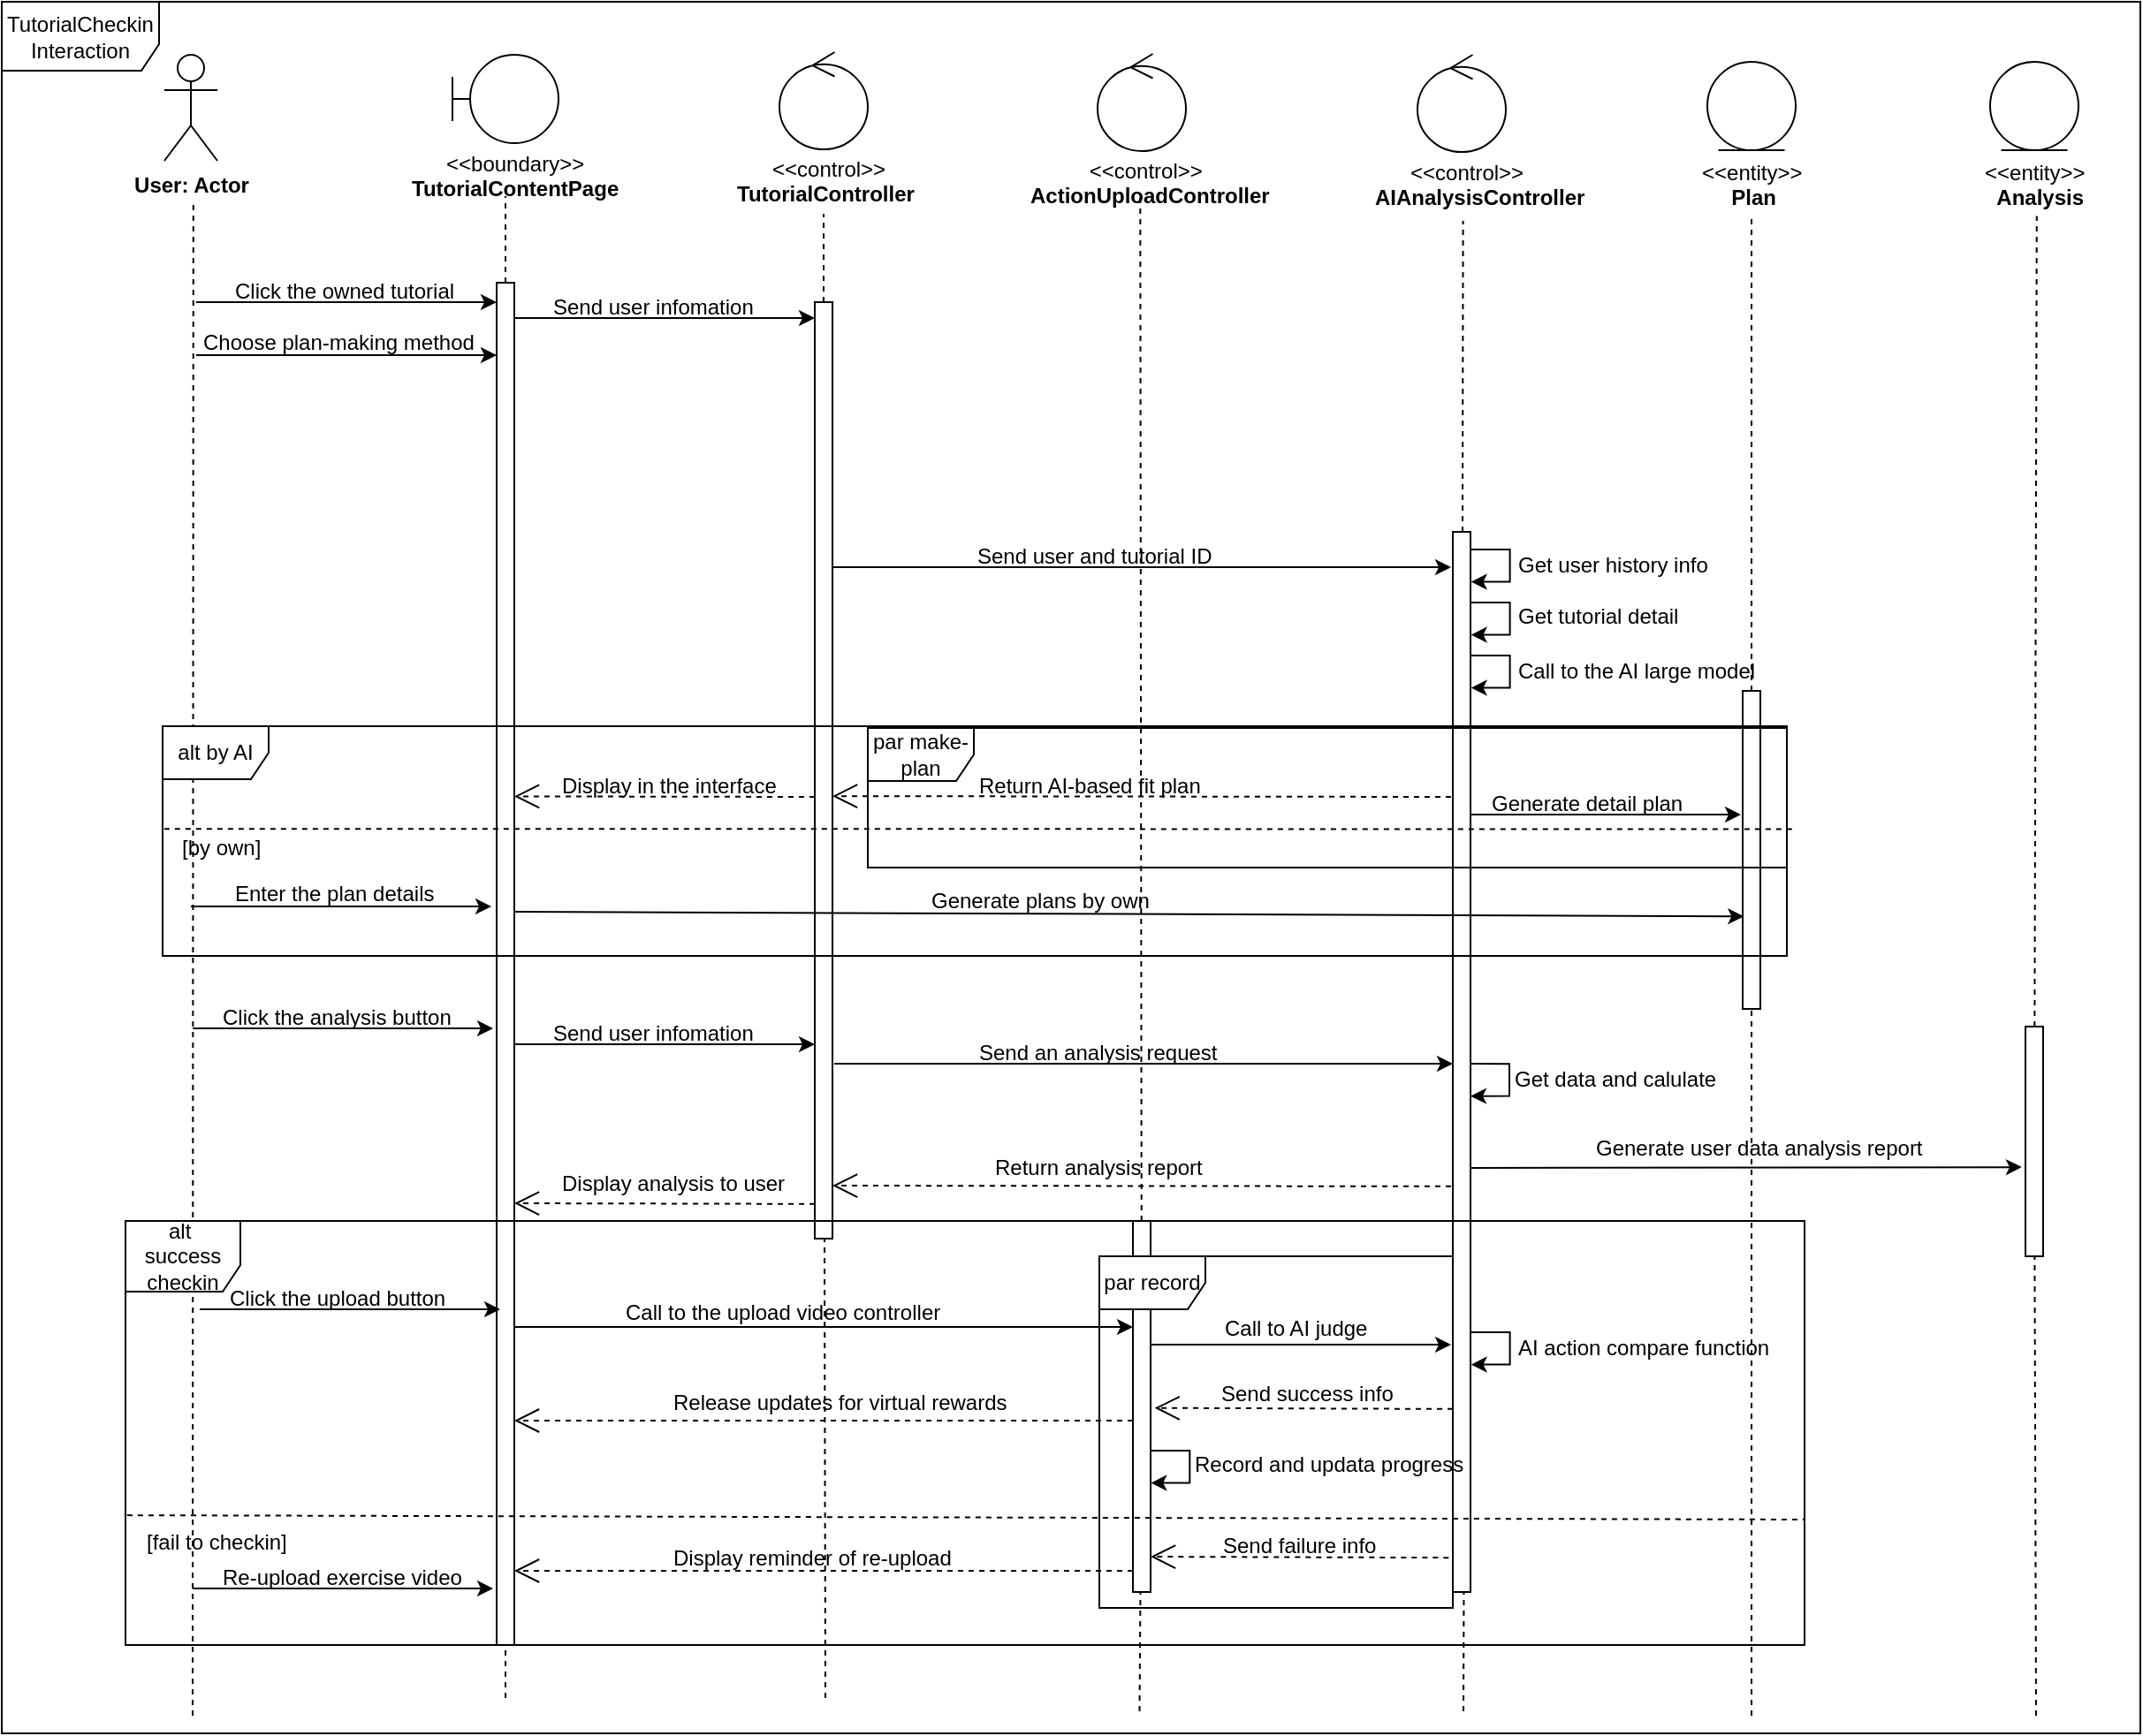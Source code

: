 <mxfile version="24.8.4">
  <diagram name="第 1 页" id="MaPWvrrAlnJHsjXiaG7-">
    <mxGraphModel dx="2345" dy="1810" grid="1" gridSize="10" guides="1" tooltips="1" connect="1" arrows="1" fold="1" page="1" pageScale="1" pageWidth="827" pageHeight="1169" math="0" shadow="0">
      <root>
        <mxCell id="0" />
        <mxCell id="1" parent="0" />
        <mxCell id="HLBeFbxGgxuQ4I423yTP-1" value="&lt;b&gt;User: Actor&lt;/b&gt;" style="shape=umlActor;verticalLabelPosition=bottom;verticalAlign=top;html=1;" vertex="1" parent="1">
          <mxGeometry x="92" y="110" width="30" height="60" as="geometry" />
        </mxCell>
        <mxCell id="HLBeFbxGgxuQ4I423yTP-3" value="" style="shape=umlBoundary;whiteSpace=wrap;html=1;" vertex="1" parent="1">
          <mxGeometry x="255" y="110" width="60" height="50" as="geometry" />
        </mxCell>
        <mxCell id="HLBeFbxGgxuQ4I423yTP-4" value="&lt;div style=&quot;text-align: center;&quot;&gt;&lt;span style=&quot;font-weight: normal;&quot;&gt;&amp;lt;&amp;lt;boundary&amp;gt;&amp;gt;&lt;/span&gt;&lt;/div&gt;&lt;span style=&quot;color: rgb(0, 0, 0); font-family: Helvetica; font-style: normal; font-variant-ligatures: normal; font-variant-caps: normal; letter-spacing: normal; orphans: 2; text-align: center; text-indent: 0px; text-transform: none; widows: 2; word-spacing: 0px; -webkit-text-stroke-width: 0px; white-space: normal; text-decoration-thickness: initial; text-decoration-style: initial; text-decoration-color: initial; float: none; font-size: 12px; display: inline !important;&quot;&gt;&lt;font style=&quot;font-size: 12px;&quot;&gt;TutorialContentPage&lt;/font&gt;&lt;/span&gt;" style="text;whiteSpace=wrap;html=1;fontStyle=1;fontSize=12;" vertex="1" parent="1">
          <mxGeometry x="230" y="157.5" width="110" height="20" as="geometry" />
        </mxCell>
        <mxCell id="HLBeFbxGgxuQ4I423yTP-5" value="&lt;div&gt;&lt;span style=&quot;color: rgb(0, 0, 0); font-family: Helvetica; font-style: normal; font-variant-ligatures: normal; font-variant-caps: normal; letter-spacing: normal; orphans: 2; text-align: center; text-indent: 0px; text-transform: none; widows: 2; word-spacing: 0px; -webkit-text-stroke-width: 0px; white-space: normal; text-decoration-thickness: initial; text-decoration-style: initial; text-decoration-color: initial; float: none; font-size: 12px; display: inline !important; font-weight: normal;&quot;&gt;&lt;font style=&quot;font-size: 12px;&quot;&gt;&amp;nbsp; &amp;nbsp; &amp;nbsp; &amp;lt;&amp;lt;control&amp;gt;&amp;gt;&lt;/font&gt;&lt;/span&gt;&lt;/div&gt;&lt;span style=&quot;color: rgb(0, 0, 0); font-family: Helvetica; font-style: normal; font-variant-ligatures: normal; font-variant-caps: normal; letter-spacing: normal; orphans: 2; text-align: center; text-indent: 0px; text-transform: none; widows: 2; word-spacing: 0px; -webkit-text-stroke-width: 0px; white-space: normal; text-decoration-thickness: initial; text-decoration-style: initial; text-decoration-color: initial; float: none; font-size: 12px; display: inline !important;&quot;&gt;&lt;font style=&quot;font-size: 12px;&quot;&gt;TutorialController&lt;/font&gt;&lt;/span&gt;" style="text;whiteSpace=wrap;html=1;fontStyle=1;fontSize=12;" vertex="1" parent="1">
          <mxGeometry x="414" y="161" width="110" height="20" as="geometry" />
        </mxCell>
        <mxCell id="HLBeFbxGgxuQ4I423yTP-6" value="" style="ellipse;shape=umlControl;whiteSpace=wrap;html=1;" vertex="1" parent="1">
          <mxGeometry x="440" y="108.5" width="50" height="55" as="geometry" />
        </mxCell>
        <mxCell id="HLBeFbxGgxuQ4I423yTP-7" value="" style="ellipse;shape=umlEntity;whiteSpace=wrap;html=1;" vertex="1" parent="1">
          <mxGeometry x="965" y="114" width="50" height="50" as="geometry" />
        </mxCell>
        <mxCell id="HLBeFbxGgxuQ4I423yTP-8" value="&lt;div style=&quot;text-align: center;&quot;&gt;&lt;span style=&quot;font-weight: normal;&quot;&gt;&amp;lt;&amp;lt;entity&amp;gt;&amp;gt;&lt;/span&gt;&lt;/div&gt;&lt;span style=&quot;color: rgb(0, 0, 0); font-family: Helvetica; font-style: normal; font-variant-ligatures: normal; font-variant-caps: normal; letter-spacing: normal; orphans: 2; text-align: center; text-indent: 0px; text-transform: none; widows: 2; word-spacing: 0px; -webkit-text-stroke-width: 0px; white-space: normal; text-decoration-thickness: initial; text-decoration-style: initial; text-decoration-color: initial; float: none; font-size: 12px; display: inline !important;&quot;&gt;&lt;font style=&quot;font-size: 12px;&quot;&gt;&amp;nbsp; &amp;nbsp; &amp;nbsp;Plan&lt;/font&gt;&lt;/span&gt;" style="text;whiteSpace=wrap;html=1;fontStyle=1;fontSize=12;" vertex="1" parent="1">
          <mxGeometry x="960" y="163" width="117" height="20" as="geometry" />
        </mxCell>
        <mxCell id="HLBeFbxGgxuQ4I423yTP-9" value="" style="ellipse;shape=umlEntity;whiteSpace=wrap;html=1;" vertex="1" parent="1">
          <mxGeometry x="1125" y="114" width="50" height="50" as="geometry" />
        </mxCell>
        <mxCell id="HLBeFbxGgxuQ4I423yTP-10" value="&lt;div style=&quot;text-align: center;&quot;&gt;&lt;span style=&quot;font-weight: normal;&quot;&gt;&amp;nbsp; &amp;nbsp;&amp;lt;&amp;lt;entity&amp;gt;&amp;gt;&lt;/span&gt;&lt;/div&gt;&lt;span style=&quot;color: rgb(0, 0, 0); font-family: Helvetica; font-style: normal; font-variant-ligatures: normal; font-variant-caps: normal; letter-spacing: normal; orphans: 2; text-align: center; text-indent: 0px; text-transform: none; widows: 2; word-spacing: 0px; -webkit-text-stroke-width: 0px; white-space: normal; text-decoration-thickness: initial; text-decoration-style: initial; text-decoration-color: initial; float: none; font-size: 12px; display: inline !important;&quot;&gt;&lt;font style=&quot;font-size: 12px;&quot;&gt;&amp;nbsp; &amp;nbsp; &amp;nbsp;Analysis&lt;/font&gt;&lt;/span&gt;" style="text;whiteSpace=wrap;html=1;fontStyle=1;fontSize=12;" vertex="1" parent="1">
          <mxGeometry x="1110" y="163" width="80" height="41" as="geometry" />
        </mxCell>
        <mxCell id="HLBeFbxGgxuQ4I423yTP-12" value="&lt;div&gt;&lt;span style=&quot;color: rgb(0, 0, 0); font-family: Helvetica; font-style: normal; font-variant-ligatures: normal; font-variant-caps: normal; letter-spacing: normal; orphans: 2; text-align: center; text-indent: 0px; text-transform: none; widows: 2; word-spacing: 0px; -webkit-text-stroke-width: 0px; white-space: normal; text-decoration-thickness: initial; text-decoration-style: initial; text-decoration-color: initial; float: none; font-size: 12px; display: inline !important; font-weight: normal;&quot;&gt;&lt;font style=&quot;font-size: 12px;&quot;&gt;&amp;nbsp; &amp;nbsp; &amp;nbsp; &amp;lt;&amp;lt;control&amp;gt;&amp;gt;&lt;/font&gt;&lt;/span&gt;&lt;/div&gt;&lt;b style=&quot;text-align: center;&quot;&gt;AIAnalysisController&lt;/b&gt;&lt;div&gt;&lt;b style=&quot;text-align: center;&quot;&gt;&lt;br&gt;&lt;/b&gt;&lt;/div&gt;" style="text;whiteSpace=wrap;html=1;fontStyle=1;fontSize=12;" vertex="1" parent="1">
          <mxGeometry x="775" y="162.5" width="110" height="20" as="geometry" />
        </mxCell>
        <mxCell id="HLBeFbxGgxuQ4I423yTP-13" value="" style="ellipse;shape=umlControl;whiteSpace=wrap;html=1;" vertex="1" parent="1">
          <mxGeometry x="801" y="110" width="50" height="55" as="geometry" />
        </mxCell>
        <mxCell id="HLBeFbxGgxuQ4I423yTP-16" value="&lt;div&gt;&lt;span style=&quot;color: rgb(0, 0, 0); font-family: Helvetica; font-style: normal; font-variant-ligatures: normal; font-variant-caps: normal; letter-spacing: normal; orphans: 2; text-align: center; text-indent: 0px; text-transform: none; widows: 2; word-spacing: 0px; -webkit-text-stroke-width: 0px; white-space: normal; text-decoration-thickness: initial; text-decoration-style: initial; text-decoration-color: initial; float: none; font-size: 12px; display: inline !important; font-weight: normal;&quot;&gt;&lt;font style=&quot;font-size: 12px;&quot;&gt;&amp;nbsp; &amp;nbsp; &amp;nbsp; &amp;nbsp; &amp;nbsp; &amp;lt;&amp;lt;control&amp;gt;&amp;gt;&lt;/font&gt;&lt;/span&gt;&lt;/div&gt;&lt;b style=&quot;text-align: center;&quot;&gt;ActionUploadController&lt;/b&gt;&lt;div&gt;&lt;b style=&quot;text-align: center;&quot;&gt;&lt;br&gt;&lt;/b&gt;&lt;/div&gt;" style="text;whiteSpace=wrap;html=1;fontStyle=1;fontSize=12;" vertex="1" parent="1">
          <mxGeometry x="580" y="162" width="110" height="20" as="geometry" />
        </mxCell>
        <mxCell id="HLBeFbxGgxuQ4I423yTP-17" value="" style="ellipse;shape=umlControl;whiteSpace=wrap;html=1;" vertex="1" parent="1">
          <mxGeometry x="620" y="109.5" width="50" height="55" as="geometry" />
        </mxCell>
        <mxCell id="HLBeFbxGgxuQ4I423yTP-18" value="" style="endArrow=none;dashed=1;html=1;rounded=0;" edge="1" parent="1">
          <mxGeometry width="50" height="50" relative="1" as="geometry">
            <mxPoint x="108" y="1050" as="sourcePoint" />
            <mxPoint x="108.4" y="192.5" as="targetPoint" />
          </mxGeometry>
        </mxCell>
        <mxCell id="HLBeFbxGgxuQ4I423yTP-19" value="" style="endArrow=none;dashed=1;html=1;rounded=0;" edge="1" parent="1" source="HLBeFbxGgxuQ4I423yTP-22">
          <mxGeometry width="50" height="50" relative="1" as="geometry">
            <mxPoint x="283.6" y="701.5" as="sourcePoint" />
            <mxPoint x="285" y="190" as="targetPoint" />
          </mxGeometry>
        </mxCell>
        <mxCell id="HLBeFbxGgxuQ4I423yTP-20" value="" style="endArrow=classic;html=1;rounded=0;" edge="1" parent="1">
          <mxGeometry width="50" height="50" relative="1" as="geometry">
            <mxPoint x="110" y="250.0" as="sourcePoint" />
            <mxPoint x="280" y="250" as="targetPoint" />
          </mxGeometry>
        </mxCell>
        <mxCell id="HLBeFbxGgxuQ4I423yTP-21" value="&lt;div style=&quot;text-align: center;&quot;&gt;&lt;span style=&quot;font-weight: 400;&quot;&gt;Click the owned tutorial&lt;/span&gt;&lt;/div&gt;" style="text;whiteSpace=wrap;html=1;fontStyle=1;fontSize=12;" vertex="1" parent="1">
          <mxGeometry x="130" y="230" width="130" height="20" as="geometry" />
        </mxCell>
        <mxCell id="HLBeFbxGgxuQ4I423yTP-23" value="" style="endArrow=none;dashed=1;html=1;rounded=0;" edge="1" parent="1" target="HLBeFbxGgxuQ4I423yTP-22">
          <mxGeometry width="50" height="50" relative="1" as="geometry">
            <mxPoint x="285" y="1040" as="sourcePoint" />
            <mxPoint x="286.4" y="194" as="targetPoint" />
          </mxGeometry>
        </mxCell>
        <mxCell id="HLBeFbxGgxuQ4I423yTP-22" value="" style="rounded=0;whiteSpace=wrap;html=1;direction=south;" vertex="1" parent="1">
          <mxGeometry x="280" y="239" width="10" height="771" as="geometry" />
        </mxCell>
        <mxCell id="HLBeFbxGgxuQ4I423yTP-24" value="" style="endArrow=classic;html=1;rounded=0;" edge="1" parent="1">
          <mxGeometry width="50" height="50" relative="1" as="geometry">
            <mxPoint x="110" y="280" as="sourcePoint" />
            <mxPoint x="280" y="280" as="targetPoint" />
          </mxGeometry>
        </mxCell>
        <mxCell id="HLBeFbxGgxuQ4I423yTP-25" value="&lt;div style=&quot;text-align: center;&quot;&gt;&lt;span style=&quot;font-weight: 400;&quot;&gt;Choose plan-making method&lt;/span&gt;&lt;/div&gt;" style="text;whiteSpace=wrap;html=1;fontStyle=1;fontSize=12;" vertex="1" parent="1">
          <mxGeometry x="112" y="259" width="170" height="20" as="geometry" />
        </mxCell>
        <mxCell id="HLBeFbxGgxuQ4I423yTP-26" value="" style="endArrow=classic;html=1;rounded=0;" edge="1" parent="1">
          <mxGeometry width="50" height="50" relative="1" as="geometry">
            <mxPoint x="290" y="259" as="sourcePoint" />
            <mxPoint x="460" y="259" as="targetPoint" />
          </mxGeometry>
        </mxCell>
        <mxCell id="HLBeFbxGgxuQ4I423yTP-27" value="&lt;div style=&quot;text-align: center;&quot;&gt;&lt;span style=&quot;font-weight: 400;&quot;&gt;Send user infomation&lt;/span&gt;&lt;/div&gt;" style="text;whiteSpace=wrap;html=1;fontStyle=1;fontSize=12;" vertex="1" parent="1">
          <mxGeometry x="310" y="239" width="130" height="20" as="geometry" />
        </mxCell>
        <mxCell id="HLBeFbxGgxuQ4I423yTP-28" value="" style="endArrow=none;dashed=1;html=1;rounded=0;" edge="1" parent="1" source="HLBeFbxGgxuQ4I423yTP-29">
          <mxGeometry width="50" height="50" relative="1" as="geometry">
            <mxPoint x="466" y="700" as="sourcePoint" />
            <mxPoint x="465" y="200" as="targetPoint" />
          </mxGeometry>
        </mxCell>
        <mxCell id="HLBeFbxGgxuQ4I423yTP-30" value="" style="endArrow=none;dashed=1;html=1;rounded=0;" edge="1" parent="1" target="HLBeFbxGgxuQ4I423yTP-29">
          <mxGeometry width="50" height="50" relative="1" as="geometry">
            <mxPoint x="466" y="1040" as="sourcePoint" />
            <mxPoint x="466.4" y="195" as="targetPoint" />
          </mxGeometry>
        </mxCell>
        <mxCell id="HLBeFbxGgxuQ4I423yTP-29" value="" style="rounded=0;whiteSpace=wrap;html=1;direction=south;" vertex="1" parent="1">
          <mxGeometry x="460" y="250" width="10" height="530" as="geometry" />
        </mxCell>
        <mxCell id="HLBeFbxGgxuQ4I423yTP-31" value="" style="endArrow=classic;html=1;rounded=0;" edge="1" parent="1">
          <mxGeometry width="50" height="50" relative="1" as="geometry">
            <mxPoint x="470" y="400" as="sourcePoint" />
            <mxPoint x="820" y="400" as="targetPoint" />
          </mxGeometry>
        </mxCell>
        <mxCell id="HLBeFbxGgxuQ4I423yTP-32" value="&lt;div style=&quot;text-align: center;&quot;&gt;&lt;span style=&quot;font-weight: 400;&quot;&gt;Send user and tutorial ID&lt;/span&gt;&lt;/div&gt;" style="text;whiteSpace=wrap;html=1;fontStyle=1;fontSize=12;" vertex="1" parent="1">
          <mxGeometry x="550" y="380" width="220" height="20" as="geometry" />
        </mxCell>
        <mxCell id="HLBeFbxGgxuQ4I423yTP-33" value="" style="endArrow=none;dashed=1;html=1;rounded=0;" edge="1" parent="1" source="HLBeFbxGgxuQ4I423yTP-34">
          <mxGeometry width="50" height="50" relative="1" as="geometry">
            <mxPoint x="827" y="712" as="sourcePoint" />
            <mxPoint x="826.8" y="204" as="targetPoint" />
          </mxGeometry>
        </mxCell>
        <mxCell id="HLBeFbxGgxuQ4I423yTP-35" value="" style="endArrow=none;dashed=1;html=1;rounded=0;" edge="1" parent="1" target="HLBeFbxGgxuQ4I423yTP-34">
          <mxGeometry width="50" height="50" relative="1" as="geometry">
            <mxPoint x="827" y="712" as="sourcePoint" />
            <mxPoint x="826.8" y="204" as="targetPoint" />
          </mxGeometry>
        </mxCell>
        <mxCell id="HLBeFbxGgxuQ4I423yTP-34" value="" style="rounded=0;whiteSpace=wrap;html=1;direction=south;" vertex="1" parent="1">
          <mxGeometry x="821" y="380" width="10" height="600" as="geometry" />
        </mxCell>
        <mxCell id="HLBeFbxGgxuQ4I423yTP-36" value="" style="endArrow=classic;html=1;rounded=0;edgeStyle=orthogonalEdgeStyle;" edge="1" parent="1">
          <mxGeometry width="50" height="50" relative="1" as="geometry">
            <mxPoint x="831" y="390.01" as="sourcePoint" />
            <mxPoint x="831.29" y="408.28" as="targetPoint" />
            <Array as="points">
              <mxPoint x="853.29" y="390.28" />
              <mxPoint x="853.29" y="408.28" />
            </Array>
          </mxGeometry>
        </mxCell>
        <mxCell id="HLBeFbxGgxuQ4I423yTP-37" value="" style="endArrow=classic;html=1;rounded=0;edgeStyle=orthogonalEdgeStyle;" edge="1" parent="1">
          <mxGeometry width="50" height="50" relative="1" as="geometry">
            <mxPoint x="831" y="420.01" as="sourcePoint" />
            <mxPoint x="831.29" y="438.28" as="targetPoint" />
            <Array as="points">
              <mxPoint x="853.29" y="420.28" />
              <mxPoint x="853.29" y="438.28" />
            </Array>
          </mxGeometry>
        </mxCell>
        <mxCell id="HLBeFbxGgxuQ4I423yTP-38" value="&lt;div style=&quot;text-align: center;&quot;&gt;&lt;span style=&quot;font-weight: 400;&quot;&gt;Get user history info&lt;/span&gt;&lt;/div&gt;" style="text;whiteSpace=wrap;html=1;fontStyle=1;fontSize=12;" vertex="1" parent="1">
          <mxGeometry x="856" y="385" width="144" height="20" as="geometry" />
        </mxCell>
        <mxCell id="HLBeFbxGgxuQ4I423yTP-39" value="&lt;div style=&quot;text-align: center;&quot;&gt;&lt;span style=&quot;font-weight: 400;&quot;&gt;Get tutorial detail&lt;/span&gt;&lt;/div&gt;" style="text;whiteSpace=wrap;html=1;fontStyle=1;fontSize=12;" vertex="1" parent="1">
          <mxGeometry x="856" y="414" width="144" height="20" as="geometry" />
        </mxCell>
        <mxCell id="HLBeFbxGgxuQ4I423yTP-40" value="" style="endArrow=classic;html=1;rounded=0;edgeStyle=orthogonalEdgeStyle;" edge="1" parent="1">
          <mxGeometry width="50" height="50" relative="1" as="geometry">
            <mxPoint x="831" y="450.01" as="sourcePoint" />
            <mxPoint x="831.29" y="468.28" as="targetPoint" />
            <Array as="points">
              <mxPoint x="853.29" y="450.28" />
              <mxPoint x="853.29" y="468.28" />
            </Array>
          </mxGeometry>
        </mxCell>
        <mxCell id="HLBeFbxGgxuQ4I423yTP-41" value="&lt;div style=&quot;text-align: center;&quot;&gt;&lt;span style=&quot;font-weight: 400;&quot;&gt;Call to the AI large model&lt;/span&gt;&lt;/div&gt;" style="text;whiteSpace=wrap;html=1;fontStyle=1;fontSize=12;" vertex="1" parent="1">
          <mxGeometry x="856" y="445" width="144" height="20" as="geometry" />
        </mxCell>
        <mxCell id="HLBeFbxGgxuQ4I423yTP-42" value="" style="endArrow=none;dashed=1;html=1;rounded=0;" edge="1" parent="1" source="HLBeFbxGgxuQ4I423yTP-43">
          <mxGeometry width="50" height="50" relative="1" as="geometry">
            <mxPoint x="988.6" y="708.75" as="sourcePoint" />
            <mxPoint x="990" y="201" as="targetPoint" />
          </mxGeometry>
        </mxCell>
        <mxCell id="HLBeFbxGgxuQ4I423yTP-44" value="" style="endArrow=none;dashed=1;html=1;rounded=0;" edge="1" parent="1" target="HLBeFbxGgxuQ4I423yTP-43">
          <mxGeometry width="50" height="50" relative="1" as="geometry">
            <mxPoint x="990" y="1050" as="sourcePoint" />
            <mxPoint x="991.4" y="201.25" as="targetPoint" />
          </mxGeometry>
        </mxCell>
        <mxCell id="HLBeFbxGgxuQ4I423yTP-43" value="" style="rounded=0;whiteSpace=wrap;html=1;direction=south;" vertex="1" parent="1">
          <mxGeometry x="985" y="470" width="10" height="180" as="geometry" />
        </mxCell>
        <mxCell id="HLBeFbxGgxuQ4I423yTP-45" value="" style="endArrow=classic;html=1;rounded=0;" edge="1" parent="1">
          <mxGeometry width="50" height="50" relative="1" as="geometry">
            <mxPoint x="831" y="540" as="sourcePoint" />
            <mxPoint x="984" y="540" as="targetPoint" />
          </mxGeometry>
        </mxCell>
        <mxCell id="HLBeFbxGgxuQ4I423yTP-46" value="&lt;div style=&quot;text-align: center;&quot;&gt;&lt;span style=&quot;font-weight: 400;&quot;&gt;Generate detail plan&lt;/span&gt;&lt;/div&gt;" style="text;whiteSpace=wrap;html=1;fontStyle=1;fontSize=12;" vertex="1" parent="1">
          <mxGeometry x="841" y="520" width="144" height="20" as="geometry" />
        </mxCell>
        <mxCell id="HLBeFbxGgxuQ4I423yTP-47" value="" style="endArrow=open;endSize=12;dashed=1;html=1;rounded=0;entryX=1.158;entryY=0.816;entryDx=0;entryDy=0;entryPerimeter=0;" edge="1" parent="1">
          <mxGeometry width="160" relative="1" as="geometry">
            <mxPoint x="820" y="530" as="sourcePoint" />
            <mxPoint x="470" y="529.57" as="targetPoint" />
          </mxGeometry>
        </mxCell>
        <mxCell id="HLBeFbxGgxuQ4I423yTP-48" value="&lt;div style=&quot;text-align: center;&quot;&gt;&lt;span style=&quot;font-weight: 400;&quot;&gt;Return AI-based fit plan&lt;/span&gt;&lt;/div&gt;" style="text;whiteSpace=wrap;html=1;fontStyle=1;fontSize=12;" vertex="1" parent="1">
          <mxGeometry x="551" y="510" width="220" height="20" as="geometry" />
        </mxCell>
        <mxCell id="HLBeFbxGgxuQ4I423yTP-49" value="" style="endArrow=open;endSize=12;dashed=1;html=1;rounded=0;entryX=1.158;entryY=0.816;entryDx=0;entryDy=0;entryPerimeter=0;" edge="1" parent="1">
          <mxGeometry width="160" relative="1" as="geometry">
            <mxPoint x="460" y="530" as="sourcePoint" />
            <mxPoint x="290" y="529.71" as="targetPoint" />
          </mxGeometry>
        </mxCell>
        <mxCell id="HLBeFbxGgxuQ4I423yTP-50" value="&lt;div style=&quot;text-align: center;&quot;&gt;&lt;span style=&quot;font-weight: 400;&quot;&gt;Display in the interface&lt;/span&gt;&lt;/div&gt;" style="text;whiteSpace=wrap;html=1;fontStyle=1;fontSize=12;" vertex="1" parent="1">
          <mxGeometry x="315" y="510" width="220" height="20" as="geometry" />
        </mxCell>
        <mxCell id="HLBeFbxGgxuQ4I423yTP-51" value="&lt;div style=&quot;text-align: center;&quot;&gt;&lt;span style=&quot;font-weight: 400;&quot;&gt;[by own]&lt;/span&gt;&lt;/div&gt;" style="text;whiteSpace=wrap;html=1;fontStyle=1;fontSize=12;" vertex="1" parent="1">
          <mxGeometry x="100" y="545" width="170" height="20" as="geometry" />
        </mxCell>
        <mxCell id="HLBeFbxGgxuQ4I423yTP-52" value="" style="endArrow=classic;html=1;rounded=0;" edge="1" parent="1">
          <mxGeometry width="50" height="50" relative="1" as="geometry">
            <mxPoint x="107" y="592" as="sourcePoint" />
            <mxPoint x="277" y="592" as="targetPoint" />
          </mxGeometry>
        </mxCell>
        <mxCell id="HLBeFbxGgxuQ4I423yTP-54" value="" style="endArrow=classic;html=1;rounded=0;entryX=0.709;entryY=0.933;entryDx=0;entryDy=0;entryPerimeter=0;" edge="1" parent="1" target="HLBeFbxGgxuQ4I423yTP-43">
          <mxGeometry width="50" height="50" relative="1" as="geometry">
            <mxPoint x="290" y="595" as="sourcePoint" />
            <mxPoint x="460" y="595" as="targetPoint" />
          </mxGeometry>
        </mxCell>
        <mxCell id="HLBeFbxGgxuQ4I423yTP-57" value="&lt;div style=&quot;text-align: center;&quot;&gt;&lt;span style=&quot;font-weight: 400;&quot;&gt;Generate plans by own&amp;nbsp;&lt;/span&gt;&lt;/div&gt;" style="text;whiteSpace=wrap;html=1;fontStyle=1;fontSize=12;" vertex="1" parent="1">
          <mxGeometry x="524" y="575" width="220" height="20" as="geometry" />
        </mxCell>
        <mxCell id="HLBeFbxGgxuQ4I423yTP-58" value="alt by AI" style="shape=umlFrame;whiteSpace=wrap;html=1;pointerEvents=0;" vertex="1" parent="1">
          <mxGeometry x="91" y="490" width="919" height="130" as="geometry" />
        </mxCell>
        <mxCell id="HLBeFbxGgxuQ4I423yTP-59" value="" style="endArrow=none;dashed=1;html=1;rounded=0;exitX=0.001;exitY=0.447;exitDx=0;exitDy=0;exitPerimeter=0;entryX=1.004;entryY=0.448;entryDx=0;entryDy=0;entryPerimeter=0;" edge="1" parent="1" source="HLBeFbxGgxuQ4I423yTP-58" target="HLBeFbxGgxuQ4I423yTP-58">
          <mxGeometry width="50" height="50" relative="1" as="geometry">
            <mxPoint x="240" y="500" as="sourcePoint" />
            <mxPoint x="290" y="450" as="targetPoint" />
          </mxGeometry>
        </mxCell>
        <mxCell id="HLBeFbxGgxuQ4I423yTP-60" value="&lt;div style=&quot;text-align: center;&quot;&gt;&lt;span style=&quot;font-weight: 400;&quot;&gt;Enter the plan details&lt;/span&gt;&lt;/div&gt;" style="text;whiteSpace=wrap;html=1;fontStyle=1;fontSize=12;" vertex="1" parent="1">
          <mxGeometry x="130" y="571" width="170" height="20" as="geometry" />
        </mxCell>
        <mxCell id="HLBeFbxGgxuQ4I423yTP-61" value="par make-plan" style="shape=umlFrame;whiteSpace=wrap;html=1;pointerEvents=0;" vertex="1" parent="1">
          <mxGeometry x="490" y="491" width="520" height="79" as="geometry" />
        </mxCell>
        <mxCell id="HLBeFbxGgxuQ4I423yTP-64" value="" style="endArrow=classic;html=1;rounded=0;" edge="1" parent="1">
          <mxGeometry width="50" height="50" relative="1" as="geometry">
            <mxPoint x="108" y="661" as="sourcePoint" />
            <mxPoint x="278" y="661" as="targetPoint" />
          </mxGeometry>
        </mxCell>
        <mxCell id="HLBeFbxGgxuQ4I423yTP-65" value="&lt;div style=&quot;text-align: center;&quot;&gt;&lt;span style=&quot;font-weight: 400;&quot;&gt;Click the analysis button&lt;/span&gt;&lt;/div&gt;" style="text;whiteSpace=wrap;html=1;fontStyle=1;fontSize=12;" vertex="1" parent="1">
          <mxGeometry x="123" y="641" width="140" height="20" as="geometry" />
        </mxCell>
        <mxCell id="HLBeFbxGgxuQ4I423yTP-67" value="" style="endArrow=classic;html=1;rounded=0;" edge="1" parent="1">
          <mxGeometry width="50" height="50" relative="1" as="geometry">
            <mxPoint x="290" y="670" as="sourcePoint" />
            <mxPoint x="460" y="670" as="targetPoint" />
          </mxGeometry>
        </mxCell>
        <mxCell id="HLBeFbxGgxuQ4I423yTP-68" value="&lt;div style=&quot;text-align: center;&quot;&gt;&lt;span style=&quot;font-weight: 400;&quot;&gt;Send user infomation&lt;/span&gt;&lt;/div&gt;" style="text;whiteSpace=wrap;html=1;fontStyle=1;fontSize=12;" vertex="1" parent="1">
          <mxGeometry x="310" y="650" width="130" height="20" as="geometry" />
        </mxCell>
        <mxCell id="HLBeFbxGgxuQ4I423yTP-71" value="" style="endArrow=classic;html=1;rounded=0;" edge="1" parent="1">
          <mxGeometry width="50" height="50" relative="1" as="geometry">
            <mxPoint x="471" y="681" as="sourcePoint" />
            <mxPoint x="821" y="681" as="targetPoint" />
          </mxGeometry>
        </mxCell>
        <mxCell id="HLBeFbxGgxuQ4I423yTP-72" value="&lt;div style=&quot;text-align: center;&quot;&gt;&lt;span style=&quot;font-weight: 400;&quot;&gt;Send an analysis request&lt;/span&gt;&lt;/div&gt;" style="text;whiteSpace=wrap;html=1;fontStyle=1;fontSize=12;" vertex="1" parent="1">
          <mxGeometry x="551" y="661" width="220" height="20" as="geometry" />
        </mxCell>
        <mxCell id="HLBeFbxGgxuQ4I423yTP-73" value="" style="endArrow=classic;html=1;rounded=0;edgeStyle=orthogonalEdgeStyle;" edge="1" parent="1">
          <mxGeometry width="50" height="50" relative="1" as="geometry">
            <mxPoint x="830.7" y="681.05" as="sourcePoint" />
            <mxPoint x="830.99" y="699.32" as="targetPoint" />
            <Array as="points">
              <mxPoint x="852.99" y="681.32" />
              <mxPoint x="852.99" y="699.32" />
            </Array>
          </mxGeometry>
        </mxCell>
        <mxCell id="HLBeFbxGgxuQ4I423yTP-74" value="&lt;div style=&quot;text-align: center;&quot;&gt;&lt;span style=&quot;font-weight: 400;&quot;&gt;Get data and calulate&lt;/span&gt;&lt;/div&gt;" style="text;whiteSpace=wrap;html=1;fontStyle=1;fontSize=12;" vertex="1" parent="1">
          <mxGeometry x="854" y="676" width="144" height="20" as="geometry" />
        </mxCell>
        <mxCell id="HLBeFbxGgxuQ4I423yTP-75" value="" style="endArrow=none;dashed=1;html=1;rounded=0;" edge="1" parent="1" source="HLBeFbxGgxuQ4I423yTP-76">
          <mxGeometry width="50" height="50" relative="1" as="geometry">
            <mxPoint x="1151" y="930" as="sourcePoint" />
            <mxPoint x="1151.4" y="201.25" as="targetPoint" />
          </mxGeometry>
        </mxCell>
        <mxCell id="HLBeFbxGgxuQ4I423yTP-77" value="" style="endArrow=none;dashed=1;html=1;rounded=0;" edge="1" parent="1" target="HLBeFbxGgxuQ4I423yTP-76">
          <mxGeometry width="50" height="50" relative="1" as="geometry">
            <mxPoint x="1151" y="1050" as="sourcePoint" />
            <mxPoint x="1151.4" y="201.25" as="targetPoint" />
          </mxGeometry>
        </mxCell>
        <mxCell id="HLBeFbxGgxuQ4I423yTP-76" value="" style="rounded=0;whiteSpace=wrap;html=1;direction=south;" vertex="1" parent="1">
          <mxGeometry x="1145" y="660" width="10" height="130" as="geometry" />
        </mxCell>
        <mxCell id="HLBeFbxGgxuQ4I423yTP-79" value="" style="endArrow=classic;html=1;rounded=0;entryX=0.612;entryY=1.205;entryDx=0;entryDy=0;entryPerimeter=0;" edge="1" parent="1" target="HLBeFbxGgxuQ4I423yTP-76">
          <mxGeometry width="50" height="50" relative="1" as="geometry">
            <mxPoint x="831" y="740" as="sourcePoint" />
            <mxPoint x="1140" y="740" as="targetPoint" />
          </mxGeometry>
        </mxCell>
        <mxCell id="HLBeFbxGgxuQ4I423yTP-80" value="&lt;div style=&quot;text-align: center;&quot;&gt;&lt;span style=&quot;font-weight: 400;&quot;&gt;Generate user data analysis report&lt;/span&gt;&lt;/div&gt;" style="text;whiteSpace=wrap;html=1;fontStyle=1;fontSize=12;" vertex="1" parent="1">
          <mxGeometry x="900" y="715" width="190" height="20" as="geometry" />
        </mxCell>
        <mxCell id="HLBeFbxGgxuQ4I423yTP-81" value="" style="endArrow=open;endSize=12;dashed=1;html=1;rounded=0;entryX=1.158;entryY=0.816;entryDx=0;entryDy=0;entryPerimeter=0;" edge="1" parent="1">
          <mxGeometry width="160" relative="1" as="geometry">
            <mxPoint x="820" y="750.43" as="sourcePoint" />
            <mxPoint x="470" y="750" as="targetPoint" />
          </mxGeometry>
        </mxCell>
        <mxCell id="HLBeFbxGgxuQ4I423yTP-82" value="&lt;div style=&quot;text-align: center;&quot;&gt;&lt;span style=&quot;font-weight: 400;&quot;&gt;Return analysis report&lt;/span&gt;&lt;/div&gt;" style="text;whiteSpace=wrap;html=1;fontStyle=1;fontSize=12;" vertex="1" parent="1">
          <mxGeometry x="560" y="726" width="220" height="20" as="geometry" />
        </mxCell>
        <mxCell id="HLBeFbxGgxuQ4I423yTP-83" value="" style="endArrow=open;endSize=12;dashed=1;html=1;rounded=0;entryX=1.158;entryY=0.816;entryDx=0;entryDy=0;entryPerimeter=0;exitX=0.963;exitY=0.996;exitDx=0;exitDy=0;exitPerimeter=0;" edge="1" parent="1" source="HLBeFbxGgxuQ4I423yTP-29">
          <mxGeometry width="160" relative="1" as="geometry">
            <mxPoint x="640" y="760.43" as="sourcePoint" />
            <mxPoint x="290" y="760" as="targetPoint" />
          </mxGeometry>
        </mxCell>
        <mxCell id="HLBeFbxGgxuQ4I423yTP-84" value="&lt;div style=&quot;text-align: center;&quot;&gt;&lt;span style=&quot;font-weight: 400;&quot;&gt;Display analysis to user&lt;/span&gt;&lt;/div&gt;" style="text;whiteSpace=wrap;html=1;fontStyle=1;fontSize=12;" vertex="1" parent="1">
          <mxGeometry x="315" y="735" width="130" height="20" as="geometry" />
        </mxCell>
        <mxCell id="HLBeFbxGgxuQ4I423yTP-87" value="" style="endArrow=classic;html=1;rounded=0;" edge="1" parent="1">
          <mxGeometry width="50" height="50" relative="1" as="geometry">
            <mxPoint x="112" y="820" as="sourcePoint" />
            <mxPoint x="282" y="820" as="targetPoint" />
          </mxGeometry>
        </mxCell>
        <mxCell id="HLBeFbxGgxuQ4I423yTP-88" value="&lt;div style=&quot;text-align: center;&quot;&gt;&lt;span style=&quot;font-weight: 400;&quot;&gt;Click the upload button&lt;/span&gt;&lt;/div&gt;" style="text;whiteSpace=wrap;html=1;fontStyle=1;fontSize=12;" vertex="1" parent="1">
          <mxGeometry x="127" y="800" width="140" height="20" as="geometry" />
        </mxCell>
        <mxCell id="HLBeFbxGgxuQ4I423yTP-89" value="" style="endArrow=none;dashed=1;html=1;rounded=0;" edge="1" parent="1" source="HLBeFbxGgxuQ4I423yTP-90">
          <mxGeometry width="50" height="50" relative="1" as="geometry">
            <mxPoint x="643.75" y="1047.5" as="sourcePoint" />
            <mxPoint x="644.15" y="190" as="targetPoint" />
          </mxGeometry>
        </mxCell>
        <mxCell id="HLBeFbxGgxuQ4I423yTP-92" value="" style="endArrow=none;dashed=1;html=1;rounded=0;" edge="1" parent="1" target="HLBeFbxGgxuQ4I423yTP-90">
          <mxGeometry width="50" height="50" relative="1" as="geometry">
            <mxPoint x="643.75" y="1047.5" as="sourcePoint" />
            <mxPoint x="644.15" y="190" as="targetPoint" />
          </mxGeometry>
        </mxCell>
        <mxCell id="HLBeFbxGgxuQ4I423yTP-90" value="" style="rounded=0;whiteSpace=wrap;html=1;direction=south;" vertex="1" parent="1">
          <mxGeometry x="640" y="770" width="10" height="210" as="geometry" />
        </mxCell>
        <mxCell id="HLBeFbxGgxuQ4I423yTP-93" value="" style="endArrow=classic;html=1;rounded=0;" edge="1" parent="1">
          <mxGeometry width="50" height="50" relative="1" as="geometry">
            <mxPoint x="290" y="830" as="sourcePoint" />
            <mxPoint x="640" y="830" as="targetPoint" />
          </mxGeometry>
        </mxCell>
        <mxCell id="HLBeFbxGgxuQ4I423yTP-94" value="&lt;div style=&quot;text-align: center;&quot;&gt;&lt;span style=&quot;font-weight: 400;&quot;&gt;Call to the upload video controller&lt;/span&gt;&lt;/div&gt;" style="text;whiteSpace=wrap;html=1;fontStyle=1;fontSize=12;" vertex="1" parent="1">
          <mxGeometry x="351" y="808" width="220" height="20" as="geometry" />
        </mxCell>
        <mxCell id="HLBeFbxGgxuQ4I423yTP-98" value="" style="endArrow=classic;html=1;rounded=0;" edge="1" parent="1">
          <mxGeometry width="50" height="50" relative="1" as="geometry">
            <mxPoint x="650" y="840" as="sourcePoint" />
            <mxPoint x="820" y="840" as="targetPoint" />
          </mxGeometry>
        </mxCell>
        <mxCell id="HLBeFbxGgxuQ4I423yTP-97" value="&lt;div style=&quot;text-align: center;&quot;&gt;&lt;span style=&quot;font-weight: 400;&quot;&gt;Call to AI judge&lt;/span&gt;&lt;/div&gt;" style="text;whiteSpace=wrap;html=1;fontStyle=1;fontSize=12;" vertex="1" parent="1">
          <mxGeometry x="690" y="817" width="220" height="20" as="geometry" />
        </mxCell>
        <mxCell id="HLBeFbxGgxuQ4I423yTP-100" value="" style="endArrow=classic;html=1;rounded=0;edgeStyle=orthogonalEdgeStyle;" edge="1" parent="1">
          <mxGeometry width="50" height="50" relative="1" as="geometry">
            <mxPoint x="831" y="833.01" as="sourcePoint" />
            <mxPoint x="831.29" y="851.28" as="targetPoint" />
            <Array as="points">
              <mxPoint x="853.29" y="833.28" />
              <mxPoint x="853.29" y="851.28" />
            </Array>
          </mxGeometry>
        </mxCell>
        <mxCell id="HLBeFbxGgxuQ4I423yTP-101" value="&lt;div style=&quot;text-align: center;&quot;&gt;&lt;span style=&quot;font-weight: 400;&quot;&gt;AI action compare function&lt;/span&gt;&lt;/div&gt;" style="text;whiteSpace=wrap;html=1;fontStyle=1;fontSize=12;" vertex="1" parent="1">
          <mxGeometry x="856" y="828" width="220" height="20" as="geometry" />
        </mxCell>
        <mxCell id="HLBeFbxGgxuQ4I423yTP-102" value="" style="endArrow=open;endSize=12;dashed=1;html=1;rounded=0;entryX=0.485;entryY=-0.233;entryDx=0;entryDy=0;entryPerimeter=0;" edge="1" parent="1">
          <mxGeometry width="160" relative="1" as="geometry">
            <mxPoint x="821" y="876.43" as="sourcePoint" />
            <mxPoint x="652.33" y="875.85" as="targetPoint" />
          </mxGeometry>
        </mxCell>
        <mxCell id="HLBeFbxGgxuQ4I423yTP-103" value="&lt;div style=&quot;text-align: center;&quot;&gt;&lt;span style=&quot;font-weight: 400;&quot;&gt;Send success info&lt;/span&gt;&lt;/div&gt;" style="text;whiteSpace=wrap;html=1;fontStyle=1;fontSize=12;" vertex="1" parent="1">
          <mxGeometry x="688" y="854" width="220" height="20" as="geometry" />
        </mxCell>
        <mxCell id="HLBeFbxGgxuQ4I423yTP-104" value="" style="endArrow=classic;html=1;rounded=0;edgeStyle=orthogonalEdgeStyle;" edge="1" parent="1">
          <mxGeometry width="50" height="50" relative="1" as="geometry">
            <mxPoint x="649.85" y="900" as="sourcePoint" />
            <mxPoint x="650.14" y="918.27" as="targetPoint" />
            <Array as="points">
              <mxPoint x="672.14" y="900.27" />
              <mxPoint x="672.14" y="918.27" />
            </Array>
          </mxGeometry>
        </mxCell>
        <mxCell id="HLBeFbxGgxuQ4I423yTP-105" value="&lt;div style=&quot;text-align: center;&quot;&gt;&lt;span style=&quot;font-weight: 400;&quot;&gt;Record and updata progress&lt;/span&gt;&lt;/div&gt;" style="text;whiteSpace=wrap;html=1;fontStyle=1;fontSize=12;" vertex="1" parent="1">
          <mxGeometry x="673" y="894" width="220" height="20" as="geometry" />
        </mxCell>
        <mxCell id="HLBeFbxGgxuQ4I423yTP-106" value="" style="endArrow=open;endSize=12;dashed=1;html=1;rounded=0;entryX=1.158;entryY=0.816;entryDx=0;entryDy=0;entryPerimeter=0;" edge="1" parent="1">
          <mxGeometry width="160" relative="1" as="geometry">
            <mxPoint x="640" y="883" as="sourcePoint" />
            <mxPoint x="290" y="883" as="targetPoint" />
          </mxGeometry>
        </mxCell>
        <mxCell id="HLBeFbxGgxuQ4I423yTP-107" value="&lt;div style=&quot;text-align: center;&quot;&gt;&lt;span style=&quot;font-weight: 400;&quot;&gt;Release updates for virtual rewards&lt;/span&gt;&lt;/div&gt;" style="text;whiteSpace=wrap;html=1;fontStyle=1;fontSize=12;" vertex="1" parent="1">
          <mxGeometry x="378" y="859" width="210" height="20" as="geometry" />
        </mxCell>
        <mxCell id="HLBeFbxGgxuQ4I423yTP-110" value="" style="endArrow=open;endSize=12;dashed=1;html=1;rounded=0;entryX=0.485;entryY=-0.233;entryDx=0;entryDy=0;entryPerimeter=0;" edge="1" parent="1">
          <mxGeometry width="160" relative="1" as="geometry">
            <mxPoint x="818.67" y="960.58" as="sourcePoint" />
            <mxPoint x="650.0" y="960.0" as="targetPoint" />
          </mxGeometry>
        </mxCell>
        <mxCell id="HLBeFbxGgxuQ4I423yTP-111" value="&lt;div style=&quot;text-align: center;&quot;&gt;&lt;span style=&quot;font-weight: 400;&quot;&gt;Send failure info&lt;/span&gt;&lt;/div&gt;" style="text;whiteSpace=wrap;html=1;fontStyle=1;fontSize=12;" vertex="1" parent="1">
          <mxGeometry x="689" y="940" width="220" height="20" as="geometry" />
        </mxCell>
        <mxCell id="HLBeFbxGgxuQ4I423yTP-112" value="" style="endArrow=open;endSize=12;dashed=1;html=1;rounded=0;entryX=1.158;entryY=0.816;entryDx=0;entryDy=0;entryPerimeter=0;" edge="1" parent="1">
          <mxGeometry width="160" relative="1" as="geometry">
            <mxPoint x="640" y="968" as="sourcePoint" />
            <mxPoint x="290" y="968" as="targetPoint" />
          </mxGeometry>
        </mxCell>
        <mxCell id="HLBeFbxGgxuQ4I423yTP-113" value="&lt;div style=&quot;text-align: center;&quot;&gt;&lt;span style=&quot;font-weight: 400;&quot;&gt;Display reminder of re-upload&lt;/span&gt;&lt;/div&gt;" style="text;whiteSpace=wrap;html=1;fontStyle=1;fontSize=12;" vertex="1" parent="1">
          <mxGeometry x="378" y="947" width="210" height="20" as="geometry" />
        </mxCell>
        <mxCell id="HLBeFbxGgxuQ4I423yTP-114" value="" style="endArrow=classic;html=1;rounded=0;" edge="1" parent="1">
          <mxGeometry width="50" height="50" relative="1" as="geometry">
            <mxPoint x="108" y="978" as="sourcePoint" />
            <mxPoint x="278" y="978" as="targetPoint" />
          </mxGeometry>
        </mxCell>
        <mxCell id="HLBeFbxGgxuQ4I423yTP-115" value="&lt;div style=&quot;text-align: center;&quot;&gt;&lt;span style=&quot;font-weight: 400;&quot;&gt;Re-upload exercise video&lt;/span&gt;&lt;/div&gt;" style="text;whiteSpace=wrap;html=1;fontStyle=1;fontSize=12;" vertex="1" parent="1">
          <mxGeometry x="123" y="958" width="140" height="20" as="geometry" />
        </mxCell>
        <mxCell id="HLBeFbxGgxuQ4I423yTP-116" value="alt&amp;nbsp;&lt;div&gt;success checkin&lt;/div&gt;" style="shape=umlFrame;whiteSpace=wrap;html=1;pointerEvents=0;width=65;height=40;" vertex="1" parent="1">
          <mxGeometry x="70" y="770" width="950" height="240" as="geometry" />
        </mxCell>
        <mxCell id="HLBeFbxGgxuQ4I423yTP-117" value="" style="endArrow=none;dashed=1;html=1;rounded=0;exitX=0.001;exitY=0.694;exitDx=0;exitDy=0;exitPerimeter=0;" edge="1" parent="1" source="HLBeFbxGgxuQ4I423yTP-116">
          <mxGeometry width="50" height="50" relative="1" as="geometry">
            <mxPoint x="410" y="760" as="sourcePoint" />
            <mxPoint x="1020" y="939" as="targetPoint" />
          </mxGeometry>
        </mxCell>
        <mxCell id="HLBeFbxGgxuQ4I423yTP-118" value="&lt;div style=&quot;text-align: center;&quot;&gt;&lt;span style=&quot;font-weight: 400;&quot;&gt;[fail to checkin]&lt;/span&gt;&lt;/div&gt;" style="text;whiteSpace=wrap;html=1;fontStyle=1;fontSize=12;" vertex="1" parent="1">
          <mxGeometry x="80" y="938" width="140" height="20" as="geometry" />
        </mxCell>
        <mxCell id="HLBeFbxGgxuQ4I423yTP-119" value="par record" style="shape=umlFrame;whiteSpace=wrap;html=1;pointerEvents=0;" vertex="1" parent="1">
          <mxGeometry x="621" y="790" width="200" height="199" as="geometry" />
        </mxCell>
        <mxCell id="HLBeFbxGgxuQ4I423yTP-121" value="" style="endArrow=none;dashed=1;html=1;rounded=0;" edge="1" parent="1">
          <mxGeometry width="50" height="50" relative="1" as="geometry">
            <mxPoint x="827" y="1047.5" as="sourcePoint" />
            <mxPoint x="827.25" y="980" as="targetPoint" />
          </mxGeometry>
        </mxCell>
        <mxCell id="HLBeFbxGgxuQ4I423yTP-122" value="TutorialCheckin&lt;div&gt;Interaction&lt;/div&gt;" style="shape=umlFrame;whiteSpace=wrap;html=1;pointerEvents=0;width=89;height=39;" vertex="1" parent="1">
          <mxGeometry y="80" width="1210" height="980" as="geometry" />
        </mxCell>
      </root>
    </mxGraphModel>
  </diagram>
</mxfile>
